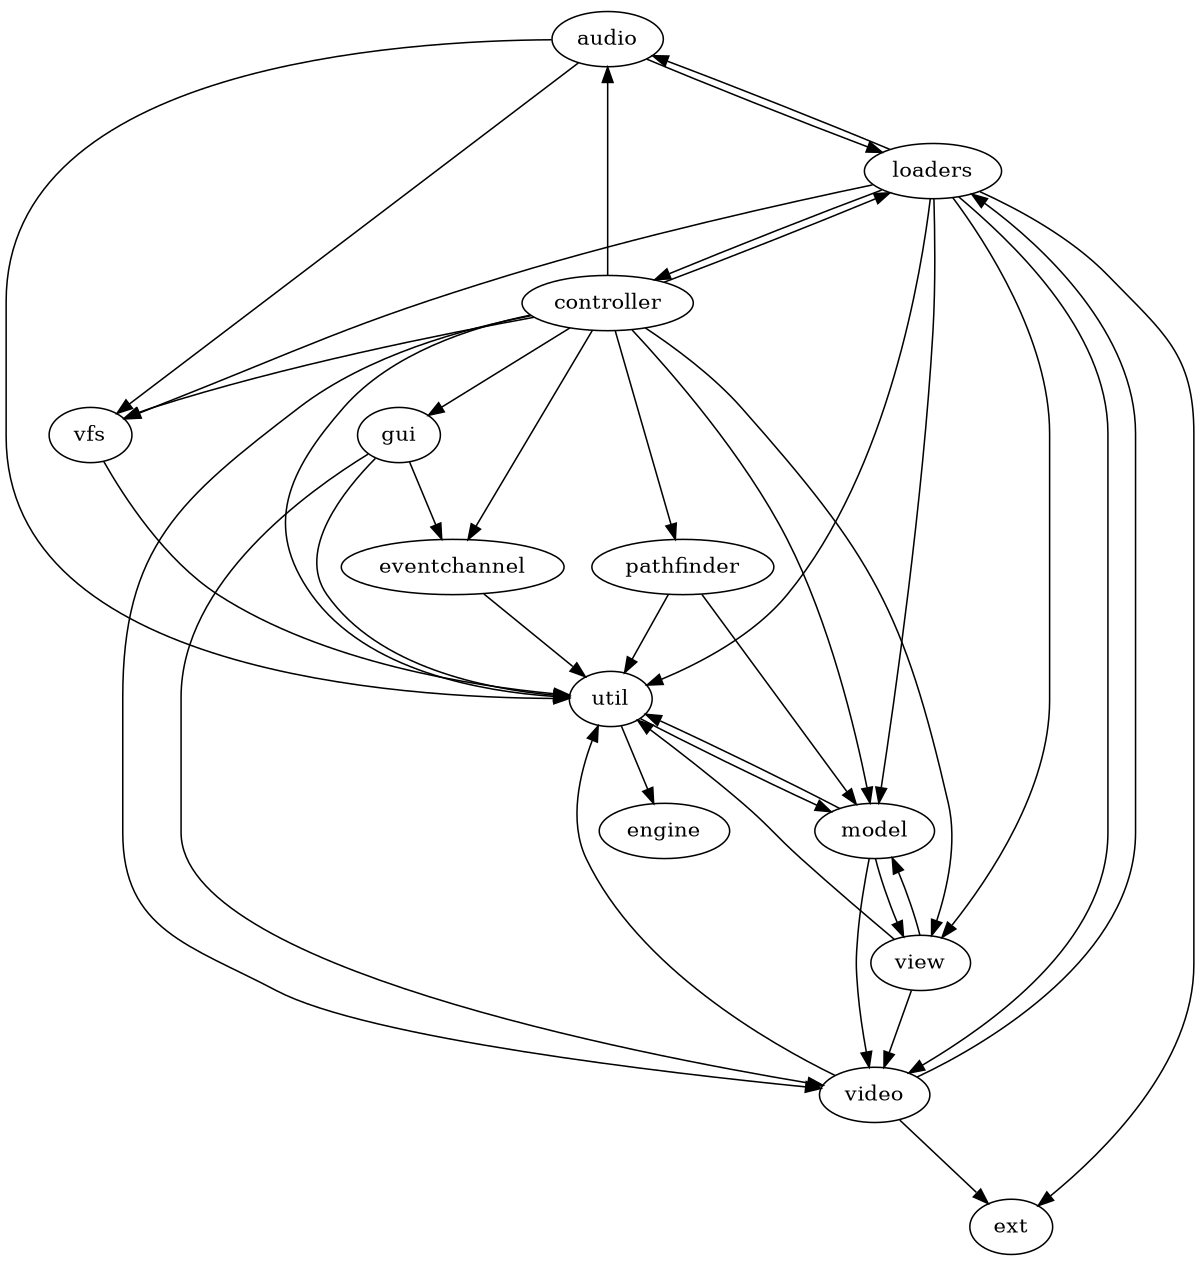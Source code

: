 digraph "source tree" {
    overlap=scale;
    size="8,10";
    ratio="fill";
    fontsize="16";
    fontname="Helvetica";
    clusterrank="local";
    "audio" -> "loaders"
    "audio" -> "util"
    "audio" -> "vfs"
    "controller" -> "audio"
    "controller" -> "eventchannel"
    "controller" -> "gui"
    "controller" -> "loaders"
    "controller" -> "model"
    "controller" -> "pathfinder"
    "controller" -> "util"
    "controller" -> "vfs"
    "controller" -> "video"
    "controller" -> "view"
    "eventchannel" -> "util"
    "gui" -> "eventchannel"
    "gui" -> "util"
    "gui" -> "video"
    "loaders" -> "audio"
    "loaders" -> "controller"
    "loaders" -> "ext"
    "loaders" -> "model"
    "loaders" -> "util"
    "loaders" -> "vfs"
    "loaders" -> "video"
    "loaders" -> "view"
    "model" -> "util"
    "model" -> "video"
    "model" -> "view"
    "pathfinder" -> "model"
    "pathfinder" -> "util"
    "util" -> "engine"
    "util" -> "model"
    "vfs" -> "util"
    "video" -> "ext"
    "video" -> "loaders"
    "video" -> "util"
    "view" -> "model"
    "view" -> "util"
    "view" -> "video"
}